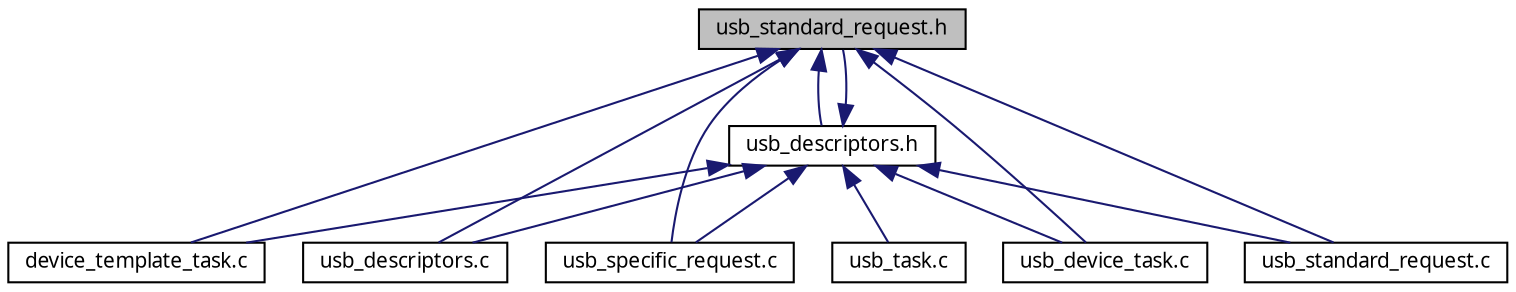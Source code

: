 digraph G
{
  edge [fontname="FreeSans.ttf",fontsize=10,labelfontname="FreeSans.ttf",labelfontsize=10];
  node [fontname="FreeSans.ttf",fontsize=10,shape=record];
  Node1 [label="usb_standard_request.h",height=0.2,width=0.4,color="black", fillcolor="grey75", style="filled" fontcolor="black"];
  Node1 -> Node2 [dir=back,color="midnightblue",fontsize=10,style="solid",fontname="FreeSans.ttf"];
  Node2 [label="usb_descriptors.h",height=0.2,width=0.4,color="black", fillcolor="white", style="filled",URL="$a00047.html"];
  Node2 -> Node3 [dir=back,color="midnightblue",fontsize=10,style="solid",fontname="FreeSans.ttf"];
  Node3 [label="device_template_task.c",height=0.2,width=0.4,color="black", fillcolor="white", style="filled",URL="$a00025.html"];
  Node2 -> Node4 [dir=back,color="midnightblue",fontsize=10,style="solid",fontname="FreeSans.ttf"];
  Node4 [label="usb_descriptors.c",height=0.2,width=0.4,color="black", fillcolor="white", style="filled",URL="$a00046.html"];
  Node2 -> Node5 [dir=back,color="midnightblue",fontsize=10,style="solid",fontname="FreeSans.ttf"];
  Node5 [label="usb_specific_request.c",height=0.2,width=0.4,color="black", fillcolor="white", style="filled",URL="$a00058.html"];
  Node2 -> Node6 [dir=back,color="midnightblue",fontsize=10,style="solid",fontname="FreeSans.ttf"];
  Node6 [label="usb_device_task.c",height=0.2,width=0.4,color="black", fillcolor="white", style="filled",URL="$a00048.html"];
  Node2 -> Node7 [dir=back,color="midnightblue",fontsize=10,style="solid",fontname="FreeSans.ttf"];
  Node7 [label="usb_standard_request.c",height=0.2,width=0.4,color="black", fillcolor="white", style="filled",URL="$a00060.html"];
  Node2 -> Node1 [dir=back,color="midnightblue",fontsize=10,style="solid",fontname="FreeSans.ttf"];
  Node2 -> Node8 [dir=back,color="midnightblue",fontsize=10,style="solid",fontname="FreeSans.ttf"];
  Node8 [label="usb_task.c",height=0.2,width=0.4,color="black", fillcolor="white", style="filled",URL="$a00062.html"];
  Node1 -> Node3 [dir=back,color="midnightblue",fontsize=10,style="solid",fontname="FreeSans.ttf"];
  Node1 -> Node4 [dir=back,color="midnightblue",fontsize=10,style="solid",fontname="FreeSans.ttf"];
  Node1 -> Node5 [dir=back,color="midnightblue",fontsize=10,style="solid",fontname="FreeSans.ttf"];
  Node1 -> Node6 [dir=back,color="midnightblue",fontsize=10,style="solid",fontname="FreeSans.ttf"];
  Node1 -> Node7 [dir=back,color="midnightblue",fontsize=10,style="solid",fontname="FreeSans.ttf"];
}
